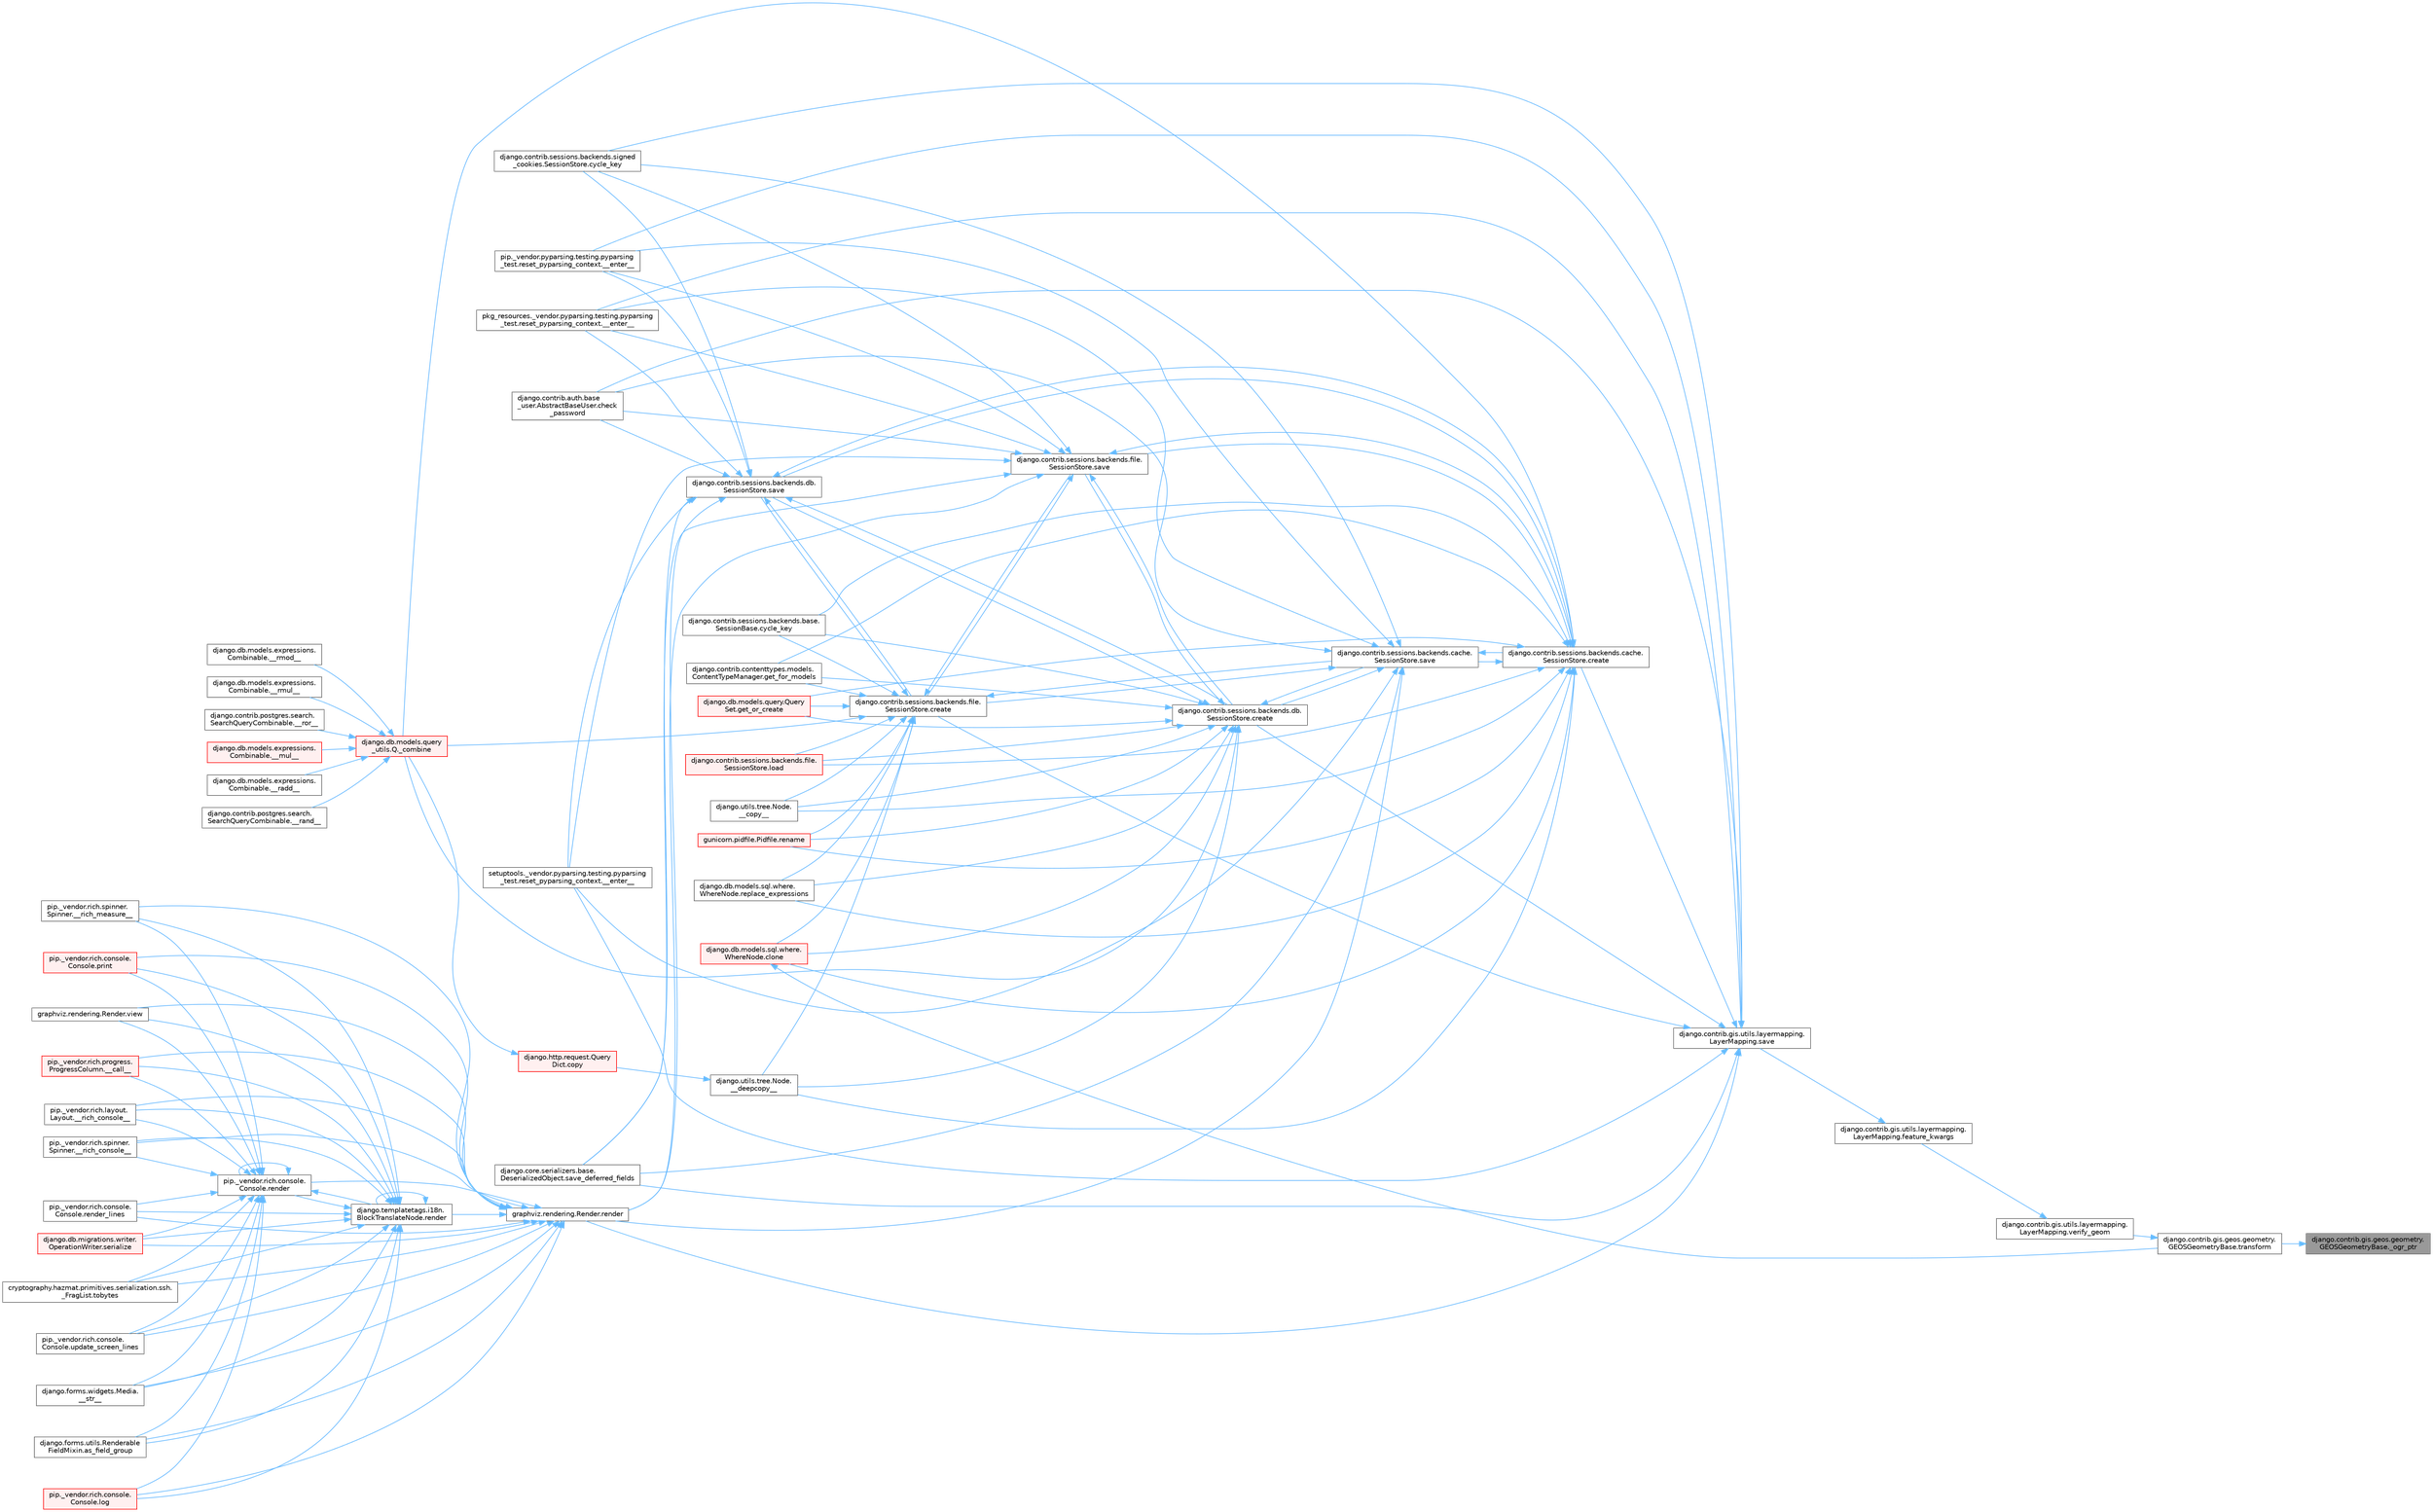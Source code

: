 digraph "django.contrib.gis.geos.geometry.GEOSGeometryBase._ogr_ptr"
{
 // LATEX_PDF_SIZE
  bgcolor="transparent";
  edge [fontname=Helvetica,fontsize=10,labelfontname=Helvetica,labelfontsize=10];
  node [fontname=Helvetica,fontsize=10,shape=box,height=0.2,width=0.4];
  rankdir="RL";
  Node1 [id="Node000001",label="django.contrib.gis.geos.geometry.\lGEOSGeometryBase._ogr_ptr",height=0.2,width=0.4,color="gray40", fillcolor="grey60", style="filled", fontcolor="black",tooltip=" "];
  Node1 -> Node2 [id="edge1_Node000001_Node000002",dir="back",color="steelblue1",style="solid",tooltip=" "];
  Node2 [id="Node000002",label="django.contrib.gis.geos.geometry.\lGEOSGeometryBase.transform",height=0.2,width=0.4,color="grey40", fillcolor="white", style="filled",URL="$classdjango_1_1contrib_1_1gis_1_1geos_1_1geometry_1_1_g_e_o_s_geometry_base.html#aeaa8ab6c866c4423240e0e096ffa8975",tooltip=" "];
  Node2 -> Node3 [id="edge2_Node000002_Node000003",dir="back",color="steelblue1",style="solid",tooltip=" "];
  Node3 [id="Node000003",label="django.contrib.gis.utils.layermapping.\lLayerMapping.verify_geom",height=0.2,width=0.4,color="grey40", fillcolor="white", style="filled",URL="$classdjango_1_1contrib_1_1gis_1_1utils_1_1layermapping_1_1_layer_mapping.html#af91521785f7bfa0738fa8b3c0056f823",tooltip=" "];
  Node3 -> Node4 [id="edge3_Node000003_Node000004",dir="back",color="steelblue1",style="solid",tooltip=" "];
  Node4 [id="Node000004",label="django.contrib.gis.utils.layermapping.\lLayerMapping.feature_kwargs",height=0.2,width=0.4,color="grey40", fillcolor="white", style="filled",URL="$classdjango_1_1contrib_1_1gis_1_1utils_1_1layermapping_1_1_layer_mapping.html#a2e4aa507355c0e3b3da72dde9a9284b0",tooltip=" "];
  Node4 -> Node5 [id="edge4_Node000004_Node000005",dir="back",color="steelblue1",style="solid",tooltip=" "];
  Node5 [id="Node000005",label="django.contrib.gis.utils.layermapping.\lLayerMapping.save",height=0.2,width=0.4,color="grey40", fillcolor="white", style="filled",URL="$classdjango_1_1contrib_1_1gis_1_1utils_1_1layermapping_1_1_layer_mapping.html#a1a9d38ca8cbbb0a16d032c0bd52b671d",tooltip=" "];
  Node5 -> Node6 [id="edge5_Node000005_Node000006",dir="back",color="steelblue1",style="solid",tooltip=" "];
  Node6 [id="Node000006",label="pip._vendor.pyparsing.testing.pyparsing\l_test.reset_pyparsing_context.__enter__",height=0.2,width=0.4,color="grey40", fillcolor="white", style="filled",URL="$classpip_1_1__vendor_1_1pyparsing_1_1testing_1_1pyparsing__test_1_1reset__pyparsing__context.html#a3d39d97a0d95a9b46c987e6dff52b7c0",tooltip=" "];
  Node5 -> Node7 [id="edge6_Node000005_Node000007",dir="back",color="steelblue1",style="solid",tooltip=" "];
  Node7 [id="Node000007",label="pkg_resources._vendor.pyparsing.testing.pyparsing\l_test.reset_pyparsing_context.__enter__",height=0.2,width=0.4,color="grey40", fillcolor="white", style="filled",URL="$classpkg__resources_1_1__vendor_1_1pyparsing_1_1testing_1_1pyparsing__test_1_1reset__pyparsing__context.html#a8d8360c033ccc7296fb9323a07cdeb25",tooltip=" "];
  Node5 -> Node8 [id="edge7_Node000005_Node000008",dir="back",color="steelblue1",style="solid",tooltip=" "];
  Node8 [id="Node000008",label="setuptools._vendor.pyparsing.testing.pyparsing\l_test.reset_pyparsing_context.__enter__",height=0.2,width=0.4,color="grey40", fillcolor="white", style="filled",URL="$classsetuptools_1_1__vendor_1_1pyparsing_1_1testing_1_1pyparsing__test_1_1reset__pyparsing__context.html#a436e2ea8355c86505c8cfdae81714c7c",tooltip=" "];
  Node5 -> Node9 [id="edge8_Node000005_Node000009",dir="back",color="steelblue1",style="solid",tooltip=" "];
  Node9 [id="Node000009",label="django.contrib.auth.base\l_user.AbstractBaseUser.check\l_password",height=0.2,width=0.4,color="grey40", fillcolor="white", style="filled",URL="$classdjango_1_1contrib_1_1auth_1_1base__user_1_1_abstract_base_user.html#aaa9bb7fa5353bc1917dbd7f87b63321a",tooltip=" "];
  Node5 -> Node10 [id="edge9_Node000005_Node000010",dir="back",color="steelblue1",style="solid",tooltip=" "];
  Node10 [id="Node000010",label="django.contrib.sessions.backends.cache.\lSessionStore.create",height=0.2,width=0.4,color="grey40", fillcolor="white", style="filled",URL="$classdjango_1_1contrib_1_1sessions_1_1backends_1_1cache_1_1_session_store.html#a38c9efbdb5115fd1820ae198b767c39c",tooltip=" "];
  Node10 -> Node11 [id="edge10_Node000010_Node000011",dir="back",color="steelblue1",style="solid",tooltip=" "];
  Node11 [id="Node000011",label="django.utils.tree.Node.\l__copy__",height=0.2,width=0.4,color="grey40", fillcolor="white", style="filled",URL="$classdjango_1_1utils_1_1tree_1_1_node.html#abae878f6b4500b8b241c23d8fac46e63",tooltip=" "];
  Node10 -> Node12 [id="edge11_Node000010_Node000012",dir="back",color="steelblue1",style="solid",tooltip=" "];
  Node12 [id="Node000012",label="django.utils.tree.Node.\l__deepcopy__",height=0.2,width=0.4,color="grey40", fillcolor="white", style="filled",URL="$classdjango_1_1utils_1_1tree_1_1_node.html#a38840c46ded3963808edbeec90765d6b",tooltip=" "];
  Node12 -> Node13 [id="edge12_Node000012_Node000013",dir="back",color="steelblue1",style="solid",tooltip=" "];
  Node13 [id="Node000013",label="django.http.request.Query\lDict.copy",height=0.2,width=0.4,color="red", fillcolor="#FFF0F0", style="filled",URL="$classdjango_1_1http_1_1request_1_1_query_dict.html#ada9e4956e62868c5587b9ffde7b358b5",tooltip=" "];
  Node13 -> Node155 [id="edge13_Node000013_Node000155",dir="back",color="steelblue1",style="solid",tooltip=" "];
  Node155 [id="Node000155",label="django.db.models.query\l_utils.Q._combine",height=0.2,width=0.4,color="red", fillcolor="#FFF0F0", style="filled",URL="$classdjango_1_1db_1_1models_1_1query__utils_1_1_q.html#ade621b98231b73615e1aa3a726560c55",tooltip=" "];
  Node155 -> Node156 [id="edge14_Node000155_Node000156",dir="back",color="steelblue1",style="solid",tooltip=" "];
  Node156 [id="Node000156",label="django.db.models.expressions.\lCombinable.__mul__",height=0.2,width=0.4,color="red", fillcolor="#FFF0F0", style="filled",URL="$classdjango_1_1db_1_1models_1_1expressions_1_1_combinable.html#a18670e03ec4b2fc0eafb0782602b72ec",tooltip=" "];
  Node155 -> Node160 [id="edge15_Node000155_Node000160",dir="back",color="steelblue1",style="solid",tooltip=" "];
  Node160 [id="Node000160",label="django.db.models.expressions.\lCombinable.__radd__",height=0.2,width=0.4,color="grey40", fillcolor="white", style="filled",URL="$classdjango_1_1db_1_1models_1_1expressions_1_1_combinable.html#a4872efab02abfbe2d20977469210ce25",tooltip=" "];
  Node155 -> Node161 [id="edge16_Node000155_Node000161",dir="back",color="steelblue1",style="solid",tooltip=" "];
  Node161 [id="Node000161",label="django.contrib.postgres.search.\lSearchQueryCombinable.__rand__",height=0.2,width=0.4,color="grey40", fillcolor="white", style="filled",URL="$classdjango_1_1contrib_1_1postgres_1_1search_1_1_search_query_combinable.html#a3d51899b7ac9564232b005aa65bec114",tooltip=" "];
  Node155 -> Node162 [id="edge17_Node000155_Node000162",dir="back",color="steelblue1",style="solid",tooltip=" "];
  Node162 [id="Node000162",label="django.db.models.expressions.\lCombinable.__rmod__",height=0.2,width=0.4,color="grey40", fillcolor="white", style="filled",URL="$classdjango_1_1db_1_1models_1_1expressions_1_1_combinable.html#ad32e5e96bab77dd57e3337a156c5de39",tooltip=" "];
  Node155 -> Node163 [id="edge18_Node000155_Node000163",dir="back",color="steelblue1",style="solid",tooltip=" "];
  Node163 [id="Node000163",label="django.db.models.expressions.\lCombinable.__rmul__",height=0.2,width=0.4,color="grey40", fillcolor="white", style="filled",URL="$classdjango_1_1db_1_1models_1_1expressions_1_1_combinable.html#adfde700eec6b9ea280e9fec3e202acab",tooltip=" "];
  Node155 -> Node164 [id="edge19_Node000155_Node000164",dir="back",color="steelblue1",style="solid",tooltip=" "];
  Node164 [id="Node000164",label="django.contrib.postgres.search.\lSearchQueryCombinable.__ror__",height=0.2,width=0.4,color="grey40", fillcolor="white", style="filled",URL="$classdjango_1_1contrib_1_1postgres_1_1search_1_1_search_query_combinable.html#ac5984f052629ae58cd73a90c852fe22c",tooltip=" "];
  Node10 -> Node155 [id="edge20_Node000010_Node000155",dir="back",color="steelblue1",style="solid",tooltip=" "];
  Node10 -> Node303 [id="edge21_Node000010_Node000303",dir="back",color="steelblue1",style="solid",tooltip=" "];
  Node303 [id="Node000303",label="django.db.models.sql.where.\lWhereNode.clone",height=0.2,width=0.4,color="red", fillcolor="#FFF0F0", style="filled",URL="$classdjango_1_1db_1_1models_1_1sql_1_1where_1_1_where_node.html#a0faff63950b774ce4ad391ea1f6b6d2c",tooltip=" "];
  Node303 -> Node2 [id="edge22_Node000303_Node000002",dir="back",color="steelblue1",style="solid",tooltip=" "];
  Node10 -> Node33 [id="edge23_Node000010_Node000033",dir="back",color="steelblue1",style="solid",tooltip=" "];
  Node33 [id="Node000033",label="django.contrib.sessions.backends.base.\lSessionBase.cycle_key",height=0.2,width=0.4,color="grey40", fillcolor="white", style="filled",URL="$classdjango_1_1contrib_1_1sessions_1_1backends_1_1base_1_1_session_base.html#a6955e9bebe4e5b7d463bccfcf9181016",tooltip=" "];
  Node10 -> Node337 [id="edge24_Node000010_Node000337",dir="back",color="steelblue1",style="solid",tooltip=" "];
  Node337 [id="Node000337",label="django.contrib.contenttypes.models.\lContentTypeManager.get_for_models",height=0.2,width=0.4,color="grey40", fillcolor="white", style="filled",URL="$classdjango_1_1contrib_1_1contenttypes_1_1models_1_1_content_type_manager.html#a541a2e215680799739b6f8c1b19ddda4",tooltip=" "];
  Node10 -> Node338 [id="edge25_Node000010_Node000338",dir="back",color="steelblue1",style="solid",tooltip=" "];
  Node338 [id="Node000338",label="django.db.models.query.Query\lSet.get_or_create",height=0.2,width=0.4,color="red", fillcolor="#FFF0F0", style="filled",URL="$classdjango_1_1db_1_1models_1_1query_1_1_query_set.html#a0f727927ec4d1b9f3087b831cc911c59",tooltip=" "];
  Node10 -> Node320 [id="edge26_Node000010_Node000320",dir="back",color="steelblue1",style="solid",tooltip=" "];
  Node320 [id="Node000320",label="django.contrib.sessions.backends.file.\lSessionStore.load",height=0.2,width=0.4,color="red", fillcolor="#FFF0F0", style="filled",URL="$classdjango_1_1contrib_1_1sessions_1_1backends_1_1file_1_1_session_store.html#a408fa63512306fbaa7bbb62742f0295f",tooltip=" "];
  Node10 -> Node340 [id="edge27_Node000010_Node000340",dir="back",color="steelblue1",style="solid",tooltip=" "];
  Node340 [id="Node000340",label="gunicorn.pidfile.Pidfile.rename",height=0.2,width=0.4,color="red", fillcolor="#FFF0F0", style="filled",URL="$classgunicorn_1_1pidfile_1_1_pidfile.html#af03623bf56b92f594700ba5e5f25bc76",tooltip=" "];
  Node10 -> Node342 [id="edge28_Node000010_Node000342",dir="back",color="steelblue1",style="solid",tooltip=" "];
  Node342 [id="Node000342",label="django.db.models.sql.where.\lWhereNode.replace_expressions",height=0.2,width=0.4,color="grey40", fillcolor="white", style="filled",URL="$classdjango_1_1db_1_1models_1_1sql_1_1where_1_1_where_node.html#a1cc3580a7f4a51605b52ae4a9653b3ac",tooltip=" "];
  Node10 -> Node343 [id="edge29_Node000010_Node000343",dir="back",color="steelblue1",style="solid",tooltip=" "];
  Node343 [id="Node000343",label="django.contrib.sessions.backends.cache.\lSessionStore.save",height=0.2,width=0.4,color="grey40", fillcolor="white", style="filled",URL="$classdjango_1_1contrib_1_1sessions_1_1backends_1_1cache_1_1_session_store.html#a67e81d959c24e3a84b1e755a9a861c53",tooltip=" "];
  Node343 -> Node6 [id="edge30_Node000343_Node000006",dir="back",color="steelblue1",style="solid",tooltip=" "];
  Node343 -> Node7 [id="edge31_Node000343_Node000007",dir="back",color="steelblue1",style="solid",tooltip=" "];
  Node343 -> Node8 [id="edge32_Node000343_Node000008",dir="back",color="steelblue1",style="solid",tooltip=" "];
  Node343 -> Node9 [id="edge33_Node000343_Node000009",dir="back",color="steelblue1",style="solid",tooltip=" "];
  Node343 -> Node10 [id="edge34_Node000343_Node000010",dir="back",color="steelblue1",style="solid",tooltip=" "];
  Node343 -> Node302 [id="edge35_Node000343_Node000302",dir="back",color="steelblue1",style="solid",tooltip=" "];
  Node302 [id="Node000302",label="django.contrib.sessions.backends.db.\lSessionStore.create",height=0.2,width=0.4,color="grey40", fillcolor="white", style="filled",URL="$classdjango_1_1contrib_1_1sessions_1_1backends_1_1db_1_1_session_store.html#a4a98c0168c61e75be58e279660aa6ce4",tooltip=" "];
  Node302 -> Node11 [id="edge36_Node000302_Node000011",dir="back",color="steelblue1",style="solid",tooltip=" "];
  Node302 -> Node12 [id="edge37_Node000302_Node000012",dir="back",color="steelblue1",style="solid",tooltip=" "];
  Node302 -> Node155 [id="edge38_Node000302_Node000155",dir="back",color="steelblue1",style="solid",tooltip=" "];
  Node302 -> Node303 [id="edge39_Node000302_Node000303",dir="back",color="steelblue1",style="solid",tooltip=" "];
  Node302 -> Node33 [id="edge40_Node000302_Node000033",dir="back",color="steelblue1",style="solid",tooltip=" "];
  Node302 -> Node337 [id="edge41_Node000302_Node000337",dir="back",color="steelblue1",style="solid",tooltip=" "];
  Node302 -> Node338 [id="edge42_Node000302_Node000338",dir="back",color="steelblue1",style="solid",tooltip=" "];
  Node302 -> Node320 [id="edge43_Node000302_Node000320",dir="back",color="steelblue1",style="solid",tooltip=" "];
  Node302 -> Node340 [id="edge44_Node000302_Node000340",dir="back",color="steelblue1",style="solid",tooltip=" "];
  Node302 -> Node342 [id="edge45_Node000302_Node000342",dir="back",color="steelblue1",style="solid",tooltip=" "];
  Node302 -> Node343 [id="edge46_Node000302_Node000343",dir="back",color="steelblue1",style="solid",tooltip=" "];
  Node302 -> Node301 [id="edge47_Node000302_Node000301",dir="back",color="steelblue1",style="solid",tooltip=" "];
  Node301 [id="Node000301",label="django.contrib.sessions.backends.db.\lSessionStore.save",height=0.2,width=0.4,color="grey40", fillcolor="white", style="filled",URL="$classdjango_1_1contrib_1_1sessions_1_1backends_1_1db_1_1_session_store.html#a68a6b4f159bd3dc969ec80b34c1622af",tooltip=" "];
  Node301 -> Node6 [id="edge48_Node000301_Node000006",dir="back",color="steelblue1",style="solid",tooltip=" "];
  Node301 -> Node7 [id="edge49_Node000301_Node000007",dir="back",color="steelblue1",style="solid",tooltip=" "];
  Node301 -> Node8 [id="edge50_Node000301_Node000008",dir="back",color="steelblue1",style="solid",tooltip=" "];
  Node301 -> Node9 [id="edge51_Node000301_Node000009",dir="back",color="steelblue1",style="solid",tooltip=" "];
  Node301 -> Node10 [id="edge52_Node000301_Node000010",dir="back",color="steelblue1",style="solid",tooltip=" "];
  Node301 -> Node302 [id="edge53_Node000301_Node000302",dir="back",color="steelblue1",style="solid",tooltip=" "];
  Node301 -> Node336 [id="edge54_Node000301_Node000336",dir="back",color="steelblue1",style="solid",tooltip=" "];
  Node336 [id="Node000336",label="django.contrib.sessions.backends.file.\lSessionStore.create",height=0.2,width=0.4,color="grey40", fillcolor="white", style="filled",URL="$classdjango_1_1contrib_1_1sessions_1_1backends_1_1file_1_1_session_store.html#a6624db6a37dfff490f837047e0a60dda",tooltip=" "];
  Node336 -> Node11 [id="edge55_Node000336_Node000011",dir="back",color="steelblue1",style="solid",tooltip=" "];
  Node336 -> Node12 [id="edge56_Node000336_Node000012",dir="back",color="steelblue1",style="solid",tooltip=" "];
  Node336 -> Node155 [id="edge57_Node000336_Node000155",dir="back",color="steelblue1",style="solid",tooltip=" "];
  Node336 -> Node303 [id="edge58_Node000336_Node000303",dir="back",color="steelblue1",style="solid",tooltip=" "];
  Node336 -> Node33 [id="edge59_Node000336_Node000033",dir="back",color="steelblue1",style="solid",tooltip=" "];
  Node336 -> Node337 [id="edge60_Node000336_Node000337",dir="back",color="steelblue1",style="solid",tooltip=" "];
  Node336 -> Node338 [id="edge61_Node000336_Node000338",dir="back",color="steelblue1",style="solid",tooltip=" "];
  Node336 -> Node320 [id="edge62_Node000336_Node000320",dir="back",color="steelblue1",style="solid",tooltip=" "];
  Node336 -> Node340 [id="edge63_Node000336_Node000340",dir="back",color="steelblue1",style="solid",tooltip=" "];
  Node336 -> Node342 [id="edge64_Node000336_Node000342",dir="back",color="steelblue1",style="solid",tooltip=" "];
  Node336 -> Node343 [id="edge65_Node000336_Node000343",dir="back",color="steelblue1",style="solid",tooltip=" "];
  Node336 -> Node301 [id="edge66_Node000336_Node000301",dir="back",color="steelblue1",style="solid",tooltip=" "];
  Node336 -> Node1127 [id="edge67_Node000336_Node001127",dir="back",color="steelblue1",style="solid",tooltip=" "];
  Node1127 [id="Node001127",label="django.contrib.sessions.backends.file.\lSessionStore.save",height=0.2,width=0.4,color="grey40", fillcolor="white", style="filled",URL="$classdjango_1_1contrib_1_1sessions_1_1backends_1_1file_1_1_session_store.html#af170f9c112376eb1627509287bf9620f",tooltip=" "];
  Node1127 -> Node6 [id="edge68_Node001127_Node000006",dir="back",color="steelblue1",style="solid",tooltip=" "];
  Node1127 -> Node7 [id="edge69_Node001127_Node000007",dir="back",color="steelblue1",style="solid",tooltip=" "];
  Node1127 -> Node8 [id="edge70_Node001127_Node000008",dir="back",color="steelblue1",style="solid",tooltip=" "];
  Node1127 -> Node9 [id="edge71_Node001127_Node000009",dir="back",color="steelblue1",style="solid",tooltip=" "];
  Node1127 -> Node10 [id="edge72_Node001127_Node000010",dir="back",color="steelblue1",style="solid",tooltip=" "];
  Node1127 -> Node302 [id="edge73_Node001127_Node000302",dir="back",color="steelblue1",style="solid",tooltip=" "];
  Node1127 -> Node336 [id="edge74_Node001127_Node000336",dir="back",color="steelblue1",style="solid",tooltip=" "];
  Node1127 -> Node344 [id="edge75_Node001127_Node000344",dir="back",color="steelblue1",style="solid",tooltip=" "];
  Node344 [id="Node000344",label="django.contrib.sessions.backends.signed\l_cookies.SessionStore.cycle_key",height=0.2,width=0.4,color="grey40", fillcolor="white", style="filled",URL="$classdjango_1_1contrib_1_1sessions_1_1backends_1_1signed__cookies_1_1_session_store.html#abf8e71313b847459c30f19e691c25a93",tooltip=" "];
  Node1127 -> Node345 [id="edge76_Node001127_Node000345",dir="back",color="steelblue1",style="solid",tooltip=" "];
  Node345 [id="Node000345",label="graphviz.rendering.Render.render",height=0.2,width=0.4,color="grey40", fillcolor="white", style="filled",URL="$classgraphviz_1_1rendering_1_1_render.html#a0249d6538d64a6b59b1bed64d4636456",tooltip=" "];
  Node345 -> Node346 [id="edge77_Node000345_Node000346",dir="back",color="steelblue1",style="solid",tooltip=" "];
  Node346 [id="Node000346",label="pip._vendor.rich.progress.\lProgressColumn.__call__",height=0.2,width=0.4,color="red", fillcolor="#FFF0F0", style="filled",URL="$classpip_1_1__vendor_1_1rich_1_1progress_1_1_progress_column.html#ae0c399be74222f949edb0fa5324cf6ea",tooltip=" "];
  Node345 -> Node347 [id="edge78_Node000345_Node000347",dir="back",color="steelblue1",style="solid",tooltip=" "];
  Node347 [id="Node000347",label="pip._vendor.rich.layout.\lLayout.__rich_console__",height=0.2,width=0.4,color="grey40", fillcolor="white", style="filled",URL="$classpip_1_1__vendor_1_1rich_1_1layout_1_1_layout.html#ac39cb3d17d2b0324ee1b0dada41a3ebd",tooltip=" "];
  Node345 -> Node348 [id="edge79_Node000345_Node000348",dir="back",color="steelblue1",style="solid",tooltip=" "];
  Node348 [id="Node000348",label="pip._vendor.rich.spinner.\lSpinner.__rich_console__",height=0.2,width=0.4,color="grey40", fillcolor="white", style="filled",URL="$classpip_1_1__vendor_1_1rich_1_1spinner_1_1_spinner.html#a6883d8dced19ac48d4dfc74f776357fd",tooltip=" "];
  Node345 -> Node349 [id="edge80_Node000345_Node000349",dir="back",color="steelblue1",style="solid",tooltip=" "];
  Node349 [id="Node000349",label="pip._vendor.rich.spinner.\lSpinner.__rich_measure__",height=0.2,width=0.4,color="grey40", fillcolor="white", style="filled",URL="$classpip_1_1__vendor_1_1rich_1_1spinner_1_1_spinner.html#a89745682c823c44a31bae8e8d07869f5",tooltip=" "];
  Node345 -> Node350 [id="edge81_Node000345_Node000350",dir="back",color="steelblue1",style="solid",tooltip=" "];
  Node350 [id="Node000350",label="django.forms.widgets.Media.\l__str__",height=0.2,width=0.4,color="grey40", fillcolor="white", style="filled",URL="$classdjango_1_1forms_1_1widgets_1_1_media.html#ae1651710548a7d9f14f036d035012d21",tooltip=" "];
  Node345 -> Node351 [id="edge82_Node000345_Node000351",dir="back",color="steelblue1",style="solid",tooltip=" "];
  Node351 [id="Node000351",label="django.forms.utils.Renderable\lFieldMixin.as_field_group",height=0.2,width=0.4,color="grey40", fillcolor="white", style="filled",URL="$classdjango_1_1forms_1_1utils_1_1_renderable_field_mixin.html#a1e9a1b4f790ea694431554267fd5d74c",tooltip=" "];
  Node345 -> Node352 [id="edge83_Node000345_Node000352",dir="back",color="steelblue1",style="solid",tooltip=" "];
  Node352 [id="Node000352",label="pip._vendor.rich.console.\lConsole.log",height=0.2,width=0.4,color="red", fillcolor="#FFF0F0", style="filled",URL="$classpip_1_1__vendor_1_1rich_1_1console_1_1_console.html#af9c77e39f9413fc2b134c60cfa23b0f1",tooltip=" "];
  Node345 -> Node475 [id="edge84_Node000345_Node000475",dir="back",color="steelblue1",style="solid",tooltip=" "];
  Node475 [id="Node000475",label="pip._vendor.rich.console.\lConsole.print",height=0.2,width=0.4,color="red", fillcolor="#FFF0F0", style="filled",URL="$classpip_1_1__vendor_1_1rich_1_1console_1_1_console.html#af954370cdbb49236b597f2c11064549d",tooltip=" "];
  Node345 -> Node861 [id="edge85_Node000345_Node000861",dir="back",color="steelblue1",style="solid",tooltip=" "];
  Node861 [id="Node000861",label="django.templatetags.i18n.\lBlockTranslateNode.render",height=0.2,width=0.4,color="grey40", fillcolor="white", style="filled",URL="$classdjango_1_1templatetags_1_1i18n_1_1_block_translate_node.html#aaf05bebfd02c1c4b676387ada0357832",tooltip=" "];
  Node861 -> Node346 [id="edge86_Node000861_Node000346",dir="back",color="steelblue1",style="solid",tooltip=" "];
  Node861 -> Node347 [id="edge87_Node000861_Node000347",dir="back",color="steelblue1",style="solid",tooltip=" "];
  Node861 -> Node348 [id="edge88_Node000861_Node000348",dir="back",color="steelblue1",style="solid",tooltip=" "];
  Node861 -> Node349 [id="edge89_Node000861_Node000349",dir="back",color="steelblue1",style="solid",tooltip=" "];
  Node861 -> Node350 [id="edge90_Node000861_Node000350",dir="back",color="steelblue1",style="solid",tooltip=" "];
  Node861 -> Node351 [id="edge91_Node000861_Node000351",dir="back",color="steelblue1",style="solid",tooltip=" "];
  Node861 -> Node352 [id="edge92_Node000861_Node000352",dir="back",color="steelblue1",style="solid",tooltip=" "];
  Node861 -> Node475 [id="edge93_Node000861_Node000475",dir="back",color="steelblue1",style="solid",tooltip=" "];
  Node861 -> Node861 [id="edge94_Node000861_Node000861",dir="back",color="steelblue1",style="solid",tooltip=" "];
  Node861 -> Node862 [id="edge95_Node000861_Node000862",dir="back",color="steelblue1",style="solid",tooltip=" "];
  Node862 [id="Node000862",label="pip._vendor.rich.console.\lConsole.render",height=0.2,width=0.4,color="grey40", fillcolor="white", style="filled",URL="$classpip_1_1__vendor_1_1rich_1_1console_1_1_console.html#a9551b8254c573105adde80622393a938",tooltip=" "];
  Node862 -> Node346 [id="edge96_Node000862_Node000346",dir="back",color="steelblue1",style="solid",tooltip=" "];
  Node862 -> Node347 [id="edge97_Node000862_Node000347",dir="back",color="steelblue1",style="solid",tooltip=" "];
  Node862 -> Node348 [id="edge98_Node000862_Node000348",dir="back",color="steelblue1",style="solid",tooltip=" "];
  Node862 -> Node349 [id="edge99_Node000862_Node000349",dir="back",color="steelblue1",style="solid",tooltip=" "];
  Node862 -> Node350 [id="edge100_Node000862_Node000350",dir="back",color="steelblue1",style="solid",tooltip=" "];
  Node862 -> Node351 [id="edge101_Node000862_Node000351",dir="back",color="steelblue1",style="solid",tooltip=" "];
  Node862 -> Node352 [id="edge102_Node000862_Node000352",dir="back",color="steelblue1",style="solid",tooltip=" "];
  Node862 -> Node475 [id="edge103_Node000862_Node000475",dir="back",color="steelblue1",style="solid",tooltip=" "];
  Node862 -> Node861 [id="edge104_Node000862_Node000861",dir="back",color="steelblue1",style="solid",tooltip=" "];
  Node862 -> Node862 [id="edge105_Node000862_Node000862",dir="back",color="steelblue1",style="solid",tooltip=" "];
  Node862 -> Node863 [id="edge106_Node000862_Node000863",dir="back",color="steelblue1",style="solid",tooltip=" "];
  Node863 [id="Node000863",label="pip._vendor.rich.console.\lConsole.render_lines",height=0.2,width=0.4,color="grey40", fillcolor="white", style="filled",URL="$classpip_1_1__vendor_1_1rich_1_1console_1_1_console.html#a5818808a49db20c5bee6986425f96f14",tooltip=" "];
  Node862 -> Node864 [id="edge107_Node000862_Node000864",dir="back",color="steelblue1",style="solid",tooltip=" "];
  Node864 [id="Node000864",label="django.db.migrations.writer.\lOperationWriter.serialize",height=0.2,width=0.4,color="red", fillcolor="#FFF0F0", style="filled",URL="$classdjango_1_1db_1_1migrations_1_1writer_1_1_operation_writer.html#a866e8d13e1c54a35d74e9a6b0383b2f8",tooltip=" "];
  Node862 -> Node1208 [id="edge108_Node000862_Node001208",dir="back",color="steelblue1",style="solid",tooltip=" "];
  Node1208 [id="Node001208",label="cryptography.hazmat.primitives.serialization.ssh.\l_FragList.tobytes",height=0.2,width=0.4,color="grey40", fillcolor="white", style="filled",URL="$classcryptography_1_1hazmat_1_1primitives_1_1serialization_1_1ssh_1_1___frag_list.html#a195dd4e7c741624829a13af53fa3de38",tooltip=" "];
  Node862 -> Node1209 [id="edge109_Node000862_Node001209",dir="back",color="steelblue1",style="solid",tooltip=" "];
  Node1209 [id="Node001209",label="pip._vendor.rich.console.\lConsole.update_screen_lines",height=0.2,width=0.4,color="grey40", fillcolor="white", style="filled",URL="$classpip_1_1__vendor_1_1rich_1_1console_1_1_console.html#a21cfe5af86ec7533f23d45fe2969817e",tooltip=" "];
  Node862 -> Node1210 [id="edge110_Node000862_Node001210",dir="back",color="steelblue1",style="solid",tooltip=" "];
  Node1210 [id="Node001210",label="graphviz.rendering.Render.view",height=0.2,width=0.4,color="grey40", fillcolor="white", style="filled",URL="$classgraphviz_1_1rendering_1_1_render.html#a53169c422996b9a7e92b5580c13914e2",tooltip=" "];
  Node861 -> Node863 [id="edge111_Node000861_Node000863",dir="back",color="steelblue1",style="solid",tooltip=" "];
  Node861 -> Node864 [id="edge112_Node000861_Node000864",dir="back",color="steelblue1",style="solid",tooltip=" "];
  Node861 -> Node1208 [id="edge113_Node000861_Node001208",dir="back",color="steelblue1",style="solid",tooltip=" "];
  Node861 -> Node1209 [id="edge114_Node000861_Node001209",dir="back",color="steelblue1",style="solid",tooltip=" "];
  Node861 -> Node1210 [id="edge115_Node000861_Node001210",dir="back",color="steelblue1",style="solid",tooltip=" "];
  Node345 -> Node862 [id="edge116_Node000345_Node000862",dir="back",color="steelblue1",style="solid",tooltip=" "];
  Node345 -> Node863 [id="edge117_Node000345_Node000863",dir="back",color="steelblue1",style="solid",tooltip=" "];
  Node345 -> Node864 [id="edge118_Node000345_Node000864",dir="back",color="steelblue1",style="solid",tooltip=" "];
  Node345 -> Node1208 [id="edge119_Node000345_Node001208",dir="back",color="steelblue1",style="solid",tooltip=" "];
  Node345 -> Node1209 [id="edge120_Node000345_Node001209",dir="back",color="steelblue1",style="solid",tooltip=" "];
  Node345 -> Node1210 [id="edge121_Node000345_Node001210",dir="back",color="steelblue1",style="solid",tooltip=" "];
  Node1127 -> Node1128 [id="edge122_Node001127_Node001128",dir="back",color="steelblue1",style="solid",tooltip=" "];
  Node1128 [id="Node001128",label="django.core.serializers.base.\lDeserializedObject.save_deferred_fields",height=0.2,width=0.4,color="grey40", fillcolor="white", style="filled",URL="$classdjango_1_1core_1_1serializers_1_1base_1_1_deserialized_object.html#a2fd4269d14e2f58fda59335c79a582f5",tooltip=" "];
  Node301 -> Node344 [id="edge123_Node000301_Node000344",dir="back",color="steelblue1",style="solid",tooltip=" "];
  Node301 -> Node345 [id="edge124_Node000301_Node000345",dir="back",color="steelblue1",style="solid",tooltip=" "];
  Node301 -> Node1128 [id="edge125_Node000301_Node001128",dir="back",color="steelblue1",style="solid",tooltip=" "];
  Node302 -> Node1127 [id="edge126_Node000302_Node001127",dir="back",color="steelblue1",style="solid",tooltip=" "];
  Node343 -> Node336 [id="edge127_Node000343_Node000336",dir="back",color="steelblue1",style="solid",tooltip=" "];
  Node343 -> Node344 [id="edge128_Node000343_Node000344",dir="back",color="steelblue1",style="solid",tooltip=" "];
  Node343 -> Node345 [id="edge129_Node000343_Node000345",dir="back",color="steelblue1",style="solid",tooltip=" "];
  Node343 -> Node1128 [id="edge130_Node000343_Node001128",dir="back",color="steelblue1",style="solid",tooltip=" "];
  Node10 -> Node301 [id="edge131_Node000010_Node000301",dir="back",color="steelblue1",style="solid",tooltip=" "];
  Node10 -> Node1127 [id="edge132_Node000010_Node001127",dir="back",color="steelblue1",style="solid",tooltip=" "];
  Node5 -> Node302 [id="edge133_Node000005_Node000302",dir="back",color="steelblue1",style="solid",tooltip=" "];
  Node5 -> Node336 [id="edge134_Node000005_Node000336",dir="back",color="steelblue1",style="solid",tooltip=" "];
  Node5 -> Node344 [id="edge135_Node000005_Node000344",dir="back",color="steelblue1",style="solid",tooltip=" "];
  Node5 -> Node345 [id="edge136_Node000005_Node000345",dir="back",color="steelblue1",style="solid",tooltip=" "];
  Node5 -> Node1128 [id="edge137_Node000005_Node001128",dir="back",color="steelblue1",style="solid",tooltip=" "];
}
